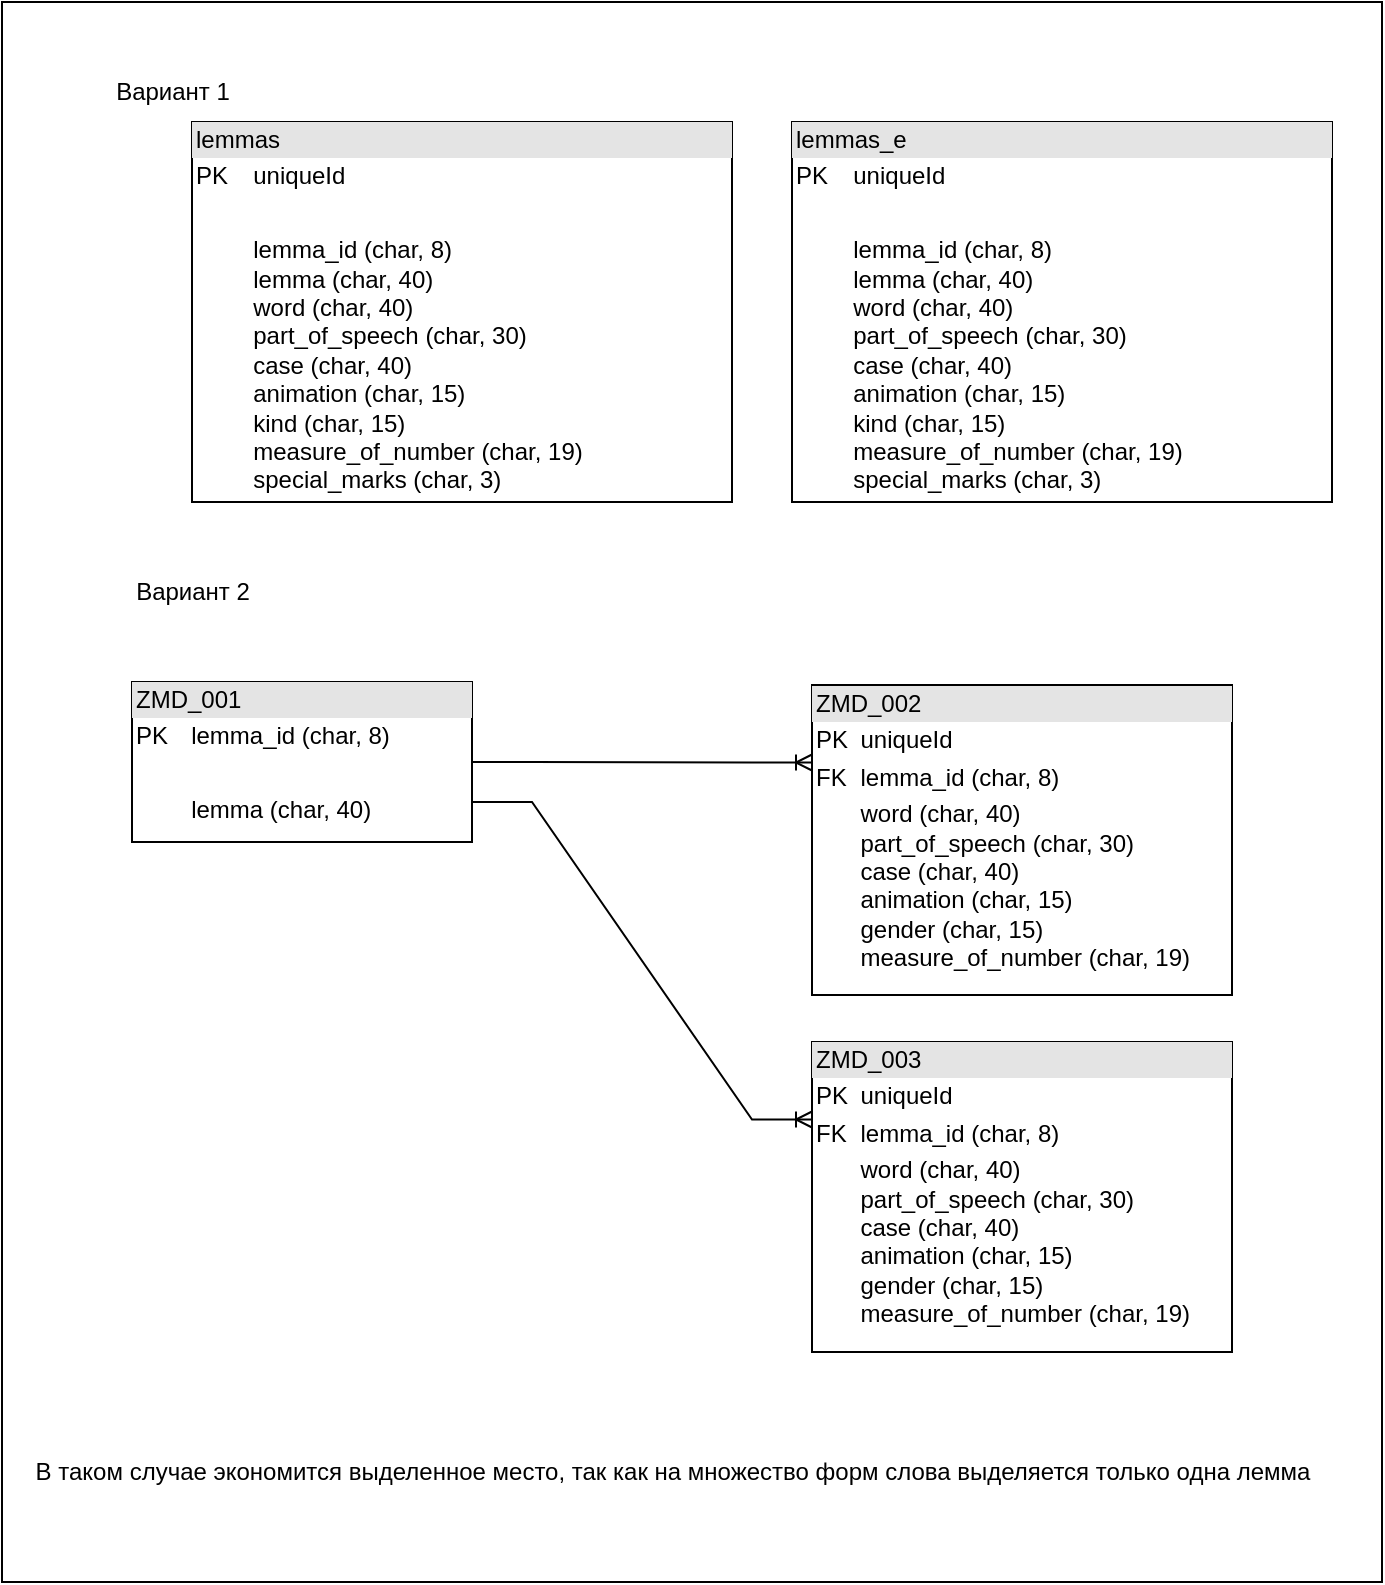 <mxfile version="27.2.0">
  <diagram name="Страница — 1" id="W8JY7K-8J51shDwLLkJO">
    <mxGraphModel dx="2299" dy="821" grid="1" gridSize="10" guides="1" tooltips="1" connect="1" arrows="1" fold="1" page="1" pageScale="1" pageWidth="827" pageHeight="1169" math="0" shadow="0">
      <root>
        <mxCell id="0" />
        <mxCell id="1" parent="0" />
        <mxCell id="M73JlWm4MnjXCTCuRFTp-28" value="" style="rounded=0;whiteSpace=wrap;html=1;" parent="1" vertex="1">
          <mxGeometry x="-15" y="90" width="690" height="790" as="geometry" />
        </mxCell>
        <mxCell id="M73JlWm4MnjXCTCuRFTp-2" value="&lt;div style=&quot;box-sizing: border-box; width: 100%; background: rgb(228, 228, 228); padding: 2px;&quot;&gt;lemmas&lt;/div&gt;&lt;table style=&quot;width:100%;font-size:1em;&quot; cellpadding=&quot;2&quot; cellspacing=&quot;0&quot;&gt;&lt;tbody&gt;&lt;tr&gt;&lt;td&gt;PK&lt;/td&gt;&lt;td&gt;uniqueId&amp;nbsp;&lt;/td&gt;&lt;/tr&gt;&lt;tr&gt;&lt;td&gt;&lt;br&gt;&lt;/td&gt;&lt;td&gt;&lt;br&gt;&lt;/td&gt;&lt;/tr&gt;&lt;tr&gt;&lt;td&gt;&lt;/td&gt;&lt;td&gt;lemma_id (char, 8)&lt;br&gt;lemma (char, 40)&lt;br&gt;word (char, 40)&lt;br&gt;part_of_speech (char, 30)&lt;br&gt;case (char, 40)&lt;br&gt;animation (char, 15)&lt;br&gt;kind (char, 15)&lt;br&gt;measure_of_number (char, 19)&lt;br&gt;special_marks (char, 3)&lt;/td&gt;&lt;/tr&gt;&lt;/tbody&gt;&lt;/table&gt;" style="verticalAlign=top;align=left;overflow=fill;html=1;whiteSpace=wrap;" parent="1" vertex="1">
          <mxGeometry x="80" y="150" width="270" height="190" as="geometry" />
        </mxCell>
        <mxCell id="M73JlWm4MnjXCTCuRFTp-17" value="" style="shape=tableRow;horizontal=0;startSize=0;swimlaneHead=0;swimlaneBody=0;fillColor=none;collapsible=0;dropTarget=0;points=[[0,0.5],[1,0.5]];portConstraint=eastwest;top=0;left=0;right=0;bottom=0;" parent="1" vertex="1">
          <mxGeometry x="110" y="580" width="180" height="35" as="geometry" />
        </mxCell>
        <mxCell id="M73JlWm4MnjXCTCuRFTp-18" value="" style="shape=partialRectangle;connectable=0;fillColor=none;top=0;left=0;bottom=0;right=0;editable=1;overflow=hidden;whiteSpace=wrap;html=1;" parent="M73JlWm4MnjXCTCuRFTp-17" vertex="1">
          <mxGeometry width="30" height="35" as="geometry">
            <mxRectangle width="30" height="35" as="alternateBounds" />
          </mxGeometry>
        </mxCell>
        <mxCell id="M73JlWm4MnjXCTCuRFTp-20" value="Вариант 1" style="text;html=1;align=center;verticalAlign=middle;resizable=0;points=[];autosize=1;strokeColor=none;fillColor=none;" parent="1" vertex="1">
          <mxGeometry x="30" y="120" width="80" height="30" as="geometry" />
        </mxCell>
        <mxCell id="M73JlWm4MnjXCTCuRFTp-21" value="Вариант 2" style="text;html=1;align=center;verticalAlign=middle;resizable=0;points=[];autosize=1;strokeColor=none;fillColor=none;" parent="1" vertex="1">
          <mxGeometry x="40" y="370" width="80" height="30" as="geometry" />
        </mxCell>
        <mxCell id="M73JlWm4MnjXCTCuRFTp-22" value="&lt;div style=&quot;box-sizing: border-box; width: 100%; background: rgb(228, 228, 228); padding: 2px;&quot;&gt;ZMD_002&lt;/div&gt;&lt;table style=&quot;width:100%;font-size:1em;&quot; cellpadding=&quot;2&quot; cellspacing=&quot;0&quot;&gt;&lt;tbody&gt;&lt;tr&gt;&lt;td&gt;PK&lt;/td&gt;&lt;td&gt;uniqueId&amp;nbsp;&lt;/td&gt;&lt;/tr&gt;&lt;tr&gt;&lt;td&gt;FK&lt;/td&gt;&lt;td&gt;lemma_id (char, 8)&lt;/td&gt;&lt;/tr&gt;&lt;tr&gt;&lt;td&gt;&lt;/td&gt;&lt;td&gt;word (char, 40)&lt;br&gt;part_of_speech (char, 30)&lt;br&gt;case (char, 40)&lt;br&gt;animation (char, 15)&lt;br&gt;gender (char, 15)&lt;br&gt;measure_of_number (char, 19)&lt;br&gt;&lt;/td&gt;&lt;/tr&gt;&lt;/tbody&gt;&lt;/table&gt;" style="verticalAlign=top;align=left;overflow=fill;html=1;whiteSpace=wrap;" parent="1" vertex="1">
          <mxGeometry x="390" y="431.5" width="210" height="155" as="geometry" />
        </mxCell>
        <mxCell id="M73JlWm4MnjXCTCuRFTp-23" value="&lt;div style=&quot;box-sizing: border-box; width: 100%; background: rgb(228, 228, 228); padding: 2px;&quot;&gt;ZMD_001&lt;/div&gt;&lt;table style=&quot;width:100%;font-size:1em;&quot; cellpadding=&quot;2&quot; cellspacing=&quot;0&quot;&gt;&lt;tbody&gt;&lt;tr&gt;&lt;td&gt;PK&lt;/td&gt;&lt;td&gt;lemma_id (char, 8)&lt;/td&gt;&lt;/tr&gt;&lt;tr&gt;&lt;td&gt;&lt;br&gt;&lt;/td&gt;&lt;td&gt;&lt;br&gt;&lt;/td&gt;&lt;/tr&gt;&lt;tr&gt;&lt;td&gt;&lt;/td&gt;&lt;td&gt;lemma (char, 40)&lt;br&gt;&lt;/td&gt;&lt;/tr&gt;&lt;/tbody&gt;&lt;/table&gt;" style="verticalAlign=top;align=left;overflow=fill;html=1;whiteSpace=wrap;" parent="1" vertex="1">
          <mxGeometry x="50" y="430" width="170" height="80" as="geometry" />
        </mxCell>
        <mxCell id="M73JlWm4MnjXCTCuRFTp-26" value="" style="edgeStyle=entityRelationEdgeStyle;fontSize=12;html=1;endArrow=ERoneToMany;rounded=0;exitX=1;exitY=0.5;exitDx=0;exitDy=0;entryX=0;entryY=0.25;entryDx=0;entryDy=0;" parent="1" source="M73JlWm4MnjXCTCuRFTp-23" target="M73JlWm4MnjXCTCuRFTp-22" edge="1">
          <mxGeometry width="100" height="100" relative="1" as="geometry">
            <mxPoint x="290" y="540" as="sourcePoint" />
            <mxPoint x="390" y="440" as="targetPoint" />
          </mxGeometry>
        </mxCell>
        <mxCell id="M73JlWm4MnjXCTCuRFTp-27" value="В таком случае экономится выделенное место, так как на множество форм слова выделяется только одна лемма" style="text;html=1;align=center;verticalAlign=middle;resizable=0;points=[];autosize=1;strokeColor=none;fillColor=none;" parent="1" vertex="1">
          <mxGeometry x="-10" y="810" width="660" height="30" as="geometry" />
        </mxCell>
        <mxCell id="LMBlKYRI45YwohfLNUUc-1" value="&lt;div style=&quot;box-sizing: border-box; width: 100%; background: rgb(228, 228, 228); padding: 2px;&quot;&gt;ZMD_003&lt;/div&gt;&lt;table style=&quot;width:100%;font-size:1em;&quot; cellpadding=&quot;2&quot; cellspacing=&quot;0&quot;&gt;&lt;tbody&gt;&lt;tr&gt;&lt;td&gt;PK&lt;/td&gt;&lt;td&gt;uniqueId&amp;nbsp;&lt;/td&gt;&lt;/tr&gt;&lt;tr&gt;&lt;td&gt;FK&lt;/td&gt;&lt;td&gt;lemma_id (char, 8)&lt;/td&gt;&lt;/tr&gt;&lt;tr&gt;&lt;td&gt;&lt;/td&gt;&lt;td&gt;word (char, 40)&lt;br&gt;part_of_speech (char, 30)&lt;br&gt;case (char, 40)&lt;br&gt;animation (char, 15)&lt;br&gt;gender (char, 15)&lt;br&gt;measure_of_number (char, 19)&lt;br&gt;&lt;/td&gt;&lt;/tr&gt;&lt;/tbody&gt;&lt;/table&gt;" style="verticalAlign=top;align=left;overflow=fill;html=1;whiteSpace=wrap;" parent="1" vertex="1">
          <mxGeometry x="390" y="610" width="210" height="155" as="geometry" />
        </mxCell>
        <mxCell id="LMBlKYRI45YwohfLNUUc-2" value="" style="edgeStyle=entityRelationEdgeStyle;fontSize=12;html=1;endArrow=ERoneToMany;rounded=0;exitX=1;exitY=0.75;exitDx=0;exitDy=0;entryX=0;entryY=0.25;entryDx=0;entryDy=0;" parent="1" source="M73JlWm4MnjXCTCuRFTp-23" target="LMBlKYRI45YwohfLNUUc-1" edge="1">
          <mxGeometry width="100" height="100" relative="1" as="geometry">
            <mxPoint x="280" y="700" as="sourcePoint" />
            <mxPoint x="380" y="600" as="targetPoint" />
          </mxGeometry>
        </mxCell>
        <mxCell id="LMBlKYRI45YwohfLNUUc-3" value="&lt;div style=&quot;box-sizing: border-box; width: 100%; background: rgb(228, 228, 228); padding: 2px;&quot;&gt;lemmas_e&lt;/div&gt;&lt;table style=&quot;width:100%;font-size:1em;&quot; cellpadding=&quot;2&quot; cellspacing=&quot;0&quot;&gt;&lt;tbody&gt;&lt;tr&gt;&lt;td&gt;PK&lt;/td&gt;&lt;td&gt;uniqueId&amp;nbsp;&lt;/td&gt;&lt;/tr&gt;&lt;tr&gt;&lt;td&gt;&lt;br&gt;&lt;/td&gt;&lt;td&gt;&lt;br&gt;&lt;/td&gt;&lt;/tr&gt;&lt;tr&gt;&lt;td&gt;&lt;/td&gt;&lt;td&gt;lemma_id (char, 8)&lt;br&gt;lemma (char, 40)&lt;br&gt;word (char, 40)&lt;br&gt;part_of_speech (char, 30)&lt;br&gt;case (char, 40)&lt;br&gt;animation (char, 15)&lt;br&gt;kind (char, 15)&lt;br&gt;measure_of_number (char, 19)&lt;br&gt;special_marks (char, 3)&lt;/td&gt;&lt;/tr&gt;&lt;/tbody&gt;&lt;/table&gt;" style="verticalAlign=top;align=left;overflow=fill;html=1;whiteSpace=wrap;" parent="1" vertex="1">
          <mxGeometry x="380" y="150" width="270" height="190" as="geometry" />
        </mxCell>
      </root>
    </mxGraphModel>
  </diagram>
</mxfile>
